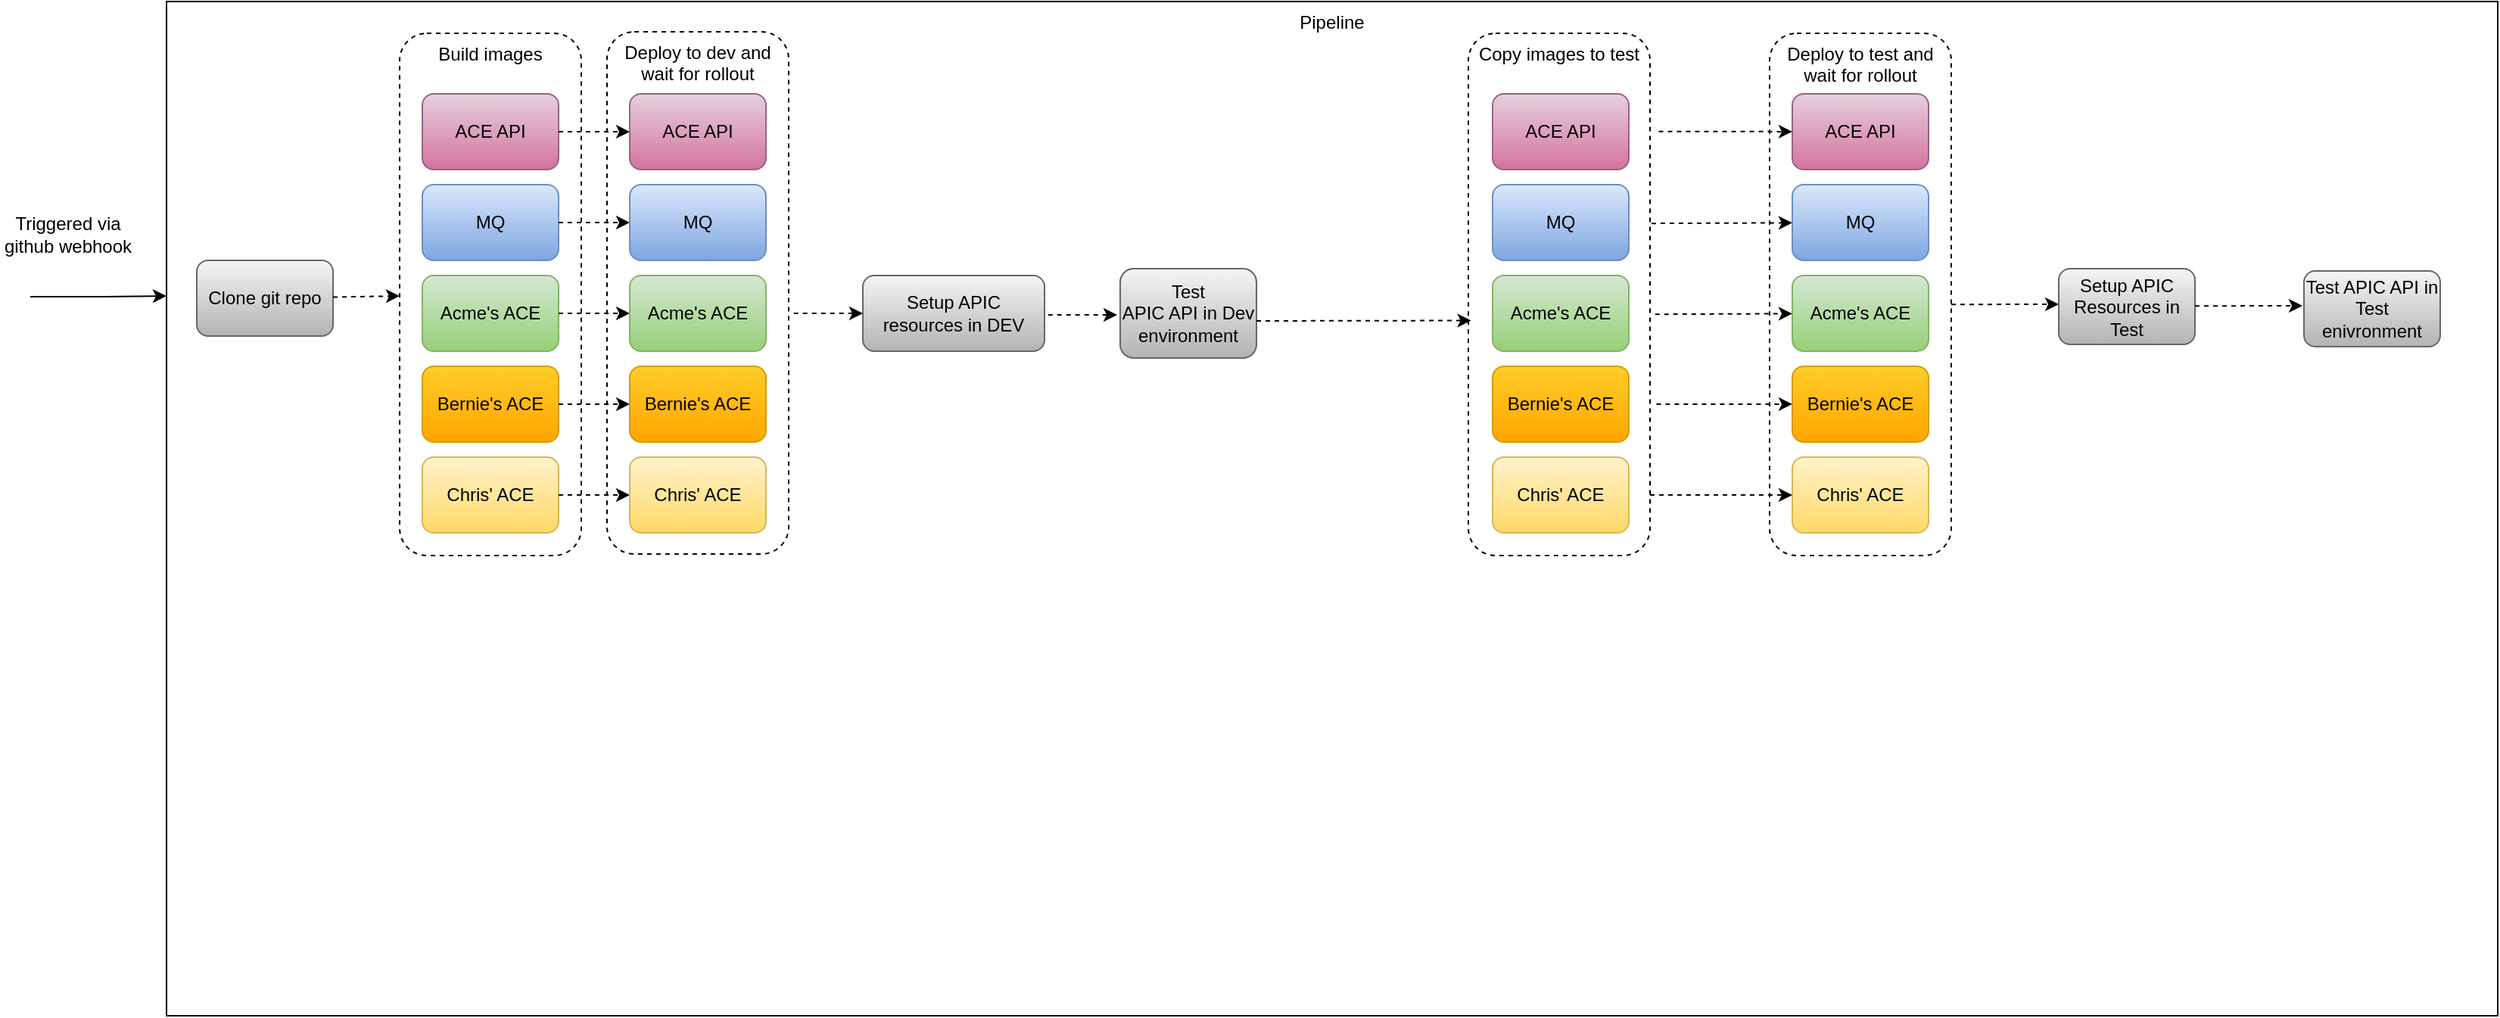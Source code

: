 <mxfile version="13.6.5" type="device"><diagram id="0oRl8QYMCCd52opnbRfL" name="Page-1"><mxGraphModel dx="1038" dy="1700" grid="1" gridSize="10" guides="1" tooltips="1" connect="1" arrows="1" fold="1" page="1" pageScale="1" pageWidth="827" pageHeight="1169" math="0" shadow="0"><root><mxCell id="0"/><mxCell id="1" parent="0"/><mxCell id="0cXmpUi7lcqEDwehor4P-1" value="Pipeline" style="rounded=0;whiteSpace=wrap;html=1;verticalAlign=top;" vertex="1" parent="1"><mxGeometry x="110" y="-1130" width="1540" height="670" as="geometry"/></mxCell><mxCell id="0cXmpUi7lcqEDwehor4P-2" value="Deploy to dev and wait for rollout" style="rounded=1;whiteSpace=wrap;html=1;verticalAlign=top;dashed=1;" vertex="1" parent="1"><mxGeometry x="401" y="-1110" width="120" height="345" as="geometry"/></mxCell><mxCell id="0cXmpUi7lcqEDwehor4P-3" value="Triggered via github webhook" style="text;html=1;strokeColor=none;fillColor=none;align=center;verticalAlign=middle;whiteSpace=wrap;rounded=0;" vertex="1" parent="1"><mxGeometry y="-986.5" width="90" height="20" as="geometry"/></mxCell><mxCell id="0cXmpUi7lcqEDwehor4P-4" value="Build images" style="rounded=1;whiteSpace=wrap;html=1;horizontal=1;verticalAlign=top;dashed=1;" vertex="1" parent="1"><mxGeometry x="264" y="-1109" width="120" height="345" as="geometry"/></mxCell><mxCell id="0cXmpUi7lcqEDwehor4P-5" value="ACE API" style="rounded=1;whiteSpace=wrap;html=1;fillColor=#e6d0de;strokeColor=#996185;gradientColor=#d5739d;" vertex="1" parent="1"><mxGeometry x="279" y="-1069" width="90" height="50" as="geometry"/></mxCell><mxCell id="0cXmpUi7lcqEDwehor4P-6" value="MQ" style="rounded=1;whiteSpace=wrap;html=1;fillColor=#dae8fc;strokeColor=#6c8ebf;gradientColor=#7ea6e0;" vertex="1" parent="1"><mxGeometry x="279" y="-1009" width="90" height="50" as="geometry"/></mxCell><mxCell id="0cXmpUi7lcqEDwehor4P-7" value="Acme's ACE" style="rounded=1;whiteSpace=wrap;html=1;fillColor=#d5e8d4;strokeColor=#82b366;gradientColor=#97d077;" vertex="1" parent="1"><mxGeometry x="279" y="-949" width="90" height="50" as="geometry"/></mxCell><mxCell id="0cXmpUi7lcqEDwehor4P-8" value="Bernie's ACE" style="rounded=1;whiteSpace=wrap;html=1;fillColor=#ffcd28;strokeColor=#d79b00;gradientColor=#ffa500;" vertex="1" parent="1"><mxGeometry x="279" y="-889" width="90" height="50" as="geometry"/></mxCell><mxCell id="0cXmpUi7lcqEDwehor4P-9" value="Chris' ACE" style="rounded=1;whiteSpace=wrap;html=1;fillColor=#fff2cc;strokeColor=#d6b656;gradientColor=#ffd966;" vertex="1" parent="1"><mxGeometry x="279" y="-829" width="90" height="50" as="geometry"/></mxCell><mxCell id="0cXmpUi7lcqEDwehor4P-10" style="edgeStyle=orthogonalEdgeStyle;rounded=0;orthogonalLoop=1;jettySize=auto;html=1;exitX=0.5;exitY=1;exitDx=0;exitDy=0;" edge="1" parent="1"><mxGeometry relative="1" as="geometry"><mxPoint x="522.5" y="-749" as="sourcePoint"/><mxPoint x="522.5" y="-749" as="targetPoint"/></mxGeometry></mxCell><mxCell id="0cXmpUi7lcqEDwehor4P-11" value="" style="endArrow=classic;html=1;dashed=1;" edge="1" parent="1" source="0cXmpUi7lcqEDwehor4P-6" target="0cXmpUi7lcqEDwehor4P-33"><mxGeometry width="50" height="50" relative="1" as="geometry"><mxPoint x="420" y="-929" as="sourcePoint"/><mxPoint x="470" y="-979" as="targetPoint"/></mxGeometry></mxCell><mxCell id="0cXmpUi7lcqEDwehor4P-12" value="" style="endArrow=classic;html=1;dashed=1;" edge="1" parent="1" source="0cXmpUi7lcqEDwehor4P-7" target="0cXmpUi7lcqEDwehor4P-34"><mxGeometry width="50" height="50" relative="1" as="geometry"><mxPoint x="430" y="-919" as="sourcePoint"/><mxPoint x="480" y="-969" as="targetPoint"/></mxGeometry></mxCell><mxCell id="0cXmpUi7lcqEDwehor4P-13" value="" style="endArrow=classic;html=1;dashed=1;" edge="1" parent="1" source="0cXmpUi7lcqEDwehor4P-8" target="0cXmpUi7lcqEDwehor4P-35"><mxGeometry width="50" height="50" relative="1" as="geometry"><mxPoint x="440" y="-909" as="sourcePoint"/><mxPoint x="490" y="-959" as="targetPoint"/></mxGeometry></mxCell><mxCell id="0cXmpUi7lcqEDwehor4P-14" value="" style="endArrow=classic;html=1;dashed=1;" edge="1" parent="1" source="0cXmpUi7lcqEDwehor4P-9" target="0cXmpUi7lcqEDwehor4P-36"><mxGeometry width="50" height="50" relative="1" as="geometry"><mxPoint x="450" y="-899" as="sourcePoint"/><mxPoint x="500" y="-949" as="targetPoint"/></mxGeometry></mxCell><mxCell id="0cXmpUi7lcqEDwehor4P-15" value="" style="endArrow=classic;html=1;dashed=1;" edge="1" parent="1" source="0cXmpUi7lcqEDwehor4P-5" target="0cXmpUi7lcqEDwehor4P-32"><mxGeometry width="50" height="50" relative="1" as="geometry"><mxPoint x="460" y="-889" as="sourcePoint"/><mxPoint x="510" y="-939" as="targetPoint"/></mxGeometry></mxCell><mxCell id="0cXmpUi7lcqEDwehor4P-16" value="Test&lt;br&gt;APIC API in Dev environment" style="rounded=1;whiteSpace=wrap;html=1;fillColor=#f5f5f5;strokeColor=#666666;gradientColor=#b3b3b3;" vertex="1" parent="1"><mxGeometry x="740" y="-953.5" width="90" height="59" as="geometry"/></mxCell><mxCell id="0cXmpUi7lcqEDwehor4P-17" value="" style="group;dashed=1;strokeColor=none;" vertex="1" connectable="0" parent="1"><mxGeometry x="636" y="-1109" width="120" height="345" as="geometry"/></mxCell><mxCell id="0cXmpUi7lcqEDwehor4P-18" value="" style="group" vertex="1" connectable="0" parent="0cXmpUi7lcqEDwehor4P-17"><mxGeometry x="533" width="120" height="345" as="geometry"/></mxCell><mxCell id="0cXmpUi7lcqEDwehor4P-19" value="Deploy to test and wait for rollout" style="rounded=1;whiteSpace=wrap;html=1;verticalAlign=top;dashed=1;" vertex="1" parent="0cXmpUi7lcqEDwehor4P-18"><mxGeometry width="120" height="345" as="geometry"/></mxCell><mxCell id="0cXmpUi7lcqEDwehor4P-20" value="ACE API" style="rounded=1;whiteSpace=wrap;html=1;fillColor=#e6d0de;strokeColor=#996185;gradientColor=#d5739d;" vertex="1" parent="0cXmpUi7lcqEDwehor4P-18"><mxGeometry x="15" y="40" width="90" height="50" as="geometry"/></mxCell><mxCell id="0cXmpUi7lcqEDwehor4P-21" value="MQ" style="rounded=1;whiteSpace=wrap;html=1;fillColor=#dae8fc;strokeColor=#6c8ebf;gradientColor=#7ea6e0;" vertex="1" parent="0cXmpUi7lcqEDwehor4P-18"><mxGeometry x="15" y="100" width="90" height="50" as="geometry"/></mxCell><mxCell id="0cXmpUi7lcqEDwehor4P-22" value="Acme's ACE" style="rounded=1;whiteSpace=wrap;html=1;fillColor=#d5e8d4;strokeColor=#82b366;gradientColor=#97d077;" vertex="1" parent="0cXmpUi7lcqEDwehor4P-18"><mxGeometry x="15" y="160" width="90" height="50" as="geometry"/></mxCell><mxCell id="0cXmpUi7lcqEDwehor4P-23" value="Bernie's ACE" style="rounded=1;whiteSpace=wrap;html=1;fillColor=#ffcd28;strokeColor=#d79b00;gradientColor=#ffa500;" vertex="1" parent="0cXmpUi7lcqEDwehor4P-18"><mxGeometry x="15" y="220" width="90" height="50" as="geometry"/></mxCell><mxCell id="0cXmpUi7lcqEDwehor4P-24" value="Chris' ACE" style="rounded=1;whiteSpace=wrap;html=1;fillColor=#fff2cc;strokeColor=#d6b656;gradientColor=#ffd966;" vertex="1" parent="0cXmpUi7lcqEDwehor4P-18"><mxGeometry x="15" y="280" width="90" height="50" as="geometry"/></mxCell><mxCell id="0cXmpUi7lcqEDwehor4P-25" value="" style="endArrow=classic;html=1;dashed=1;exitX=1.008;exitY=0.364;exitDx=0;exitDy=0;exitPerimeter=0;" edge="1" parent="1" source="0cXmpUi7lcqEDwehor4P-41" target="0cXmpUi7lcqEDwehor4P-21"><mxGeometry width="50" height="50" relative="1" as="geometry"><mxPoint x="914" y="-984" as="sourcePoint"/><mxPoint x="705" y="-979" as="targetPoint"/></mxGeometry></mxCell><mxCell id="0cXmpUi7lcqEDwehor4P-26" value="" style="endArrow=classic;html=1;dashed=1;exitX=1.028;exitY=0.538;exitDx=0;exitDy=0;exitPerimeter=0;" edge="1" parent="1" source="0cXmpUi7lcqEDwehor4P-41" target="0cXmpUi7lcqEDwehor4P-22"><mxGeometry width="50" height="50" relative="1" as="geometry"><mxPoint x="914" y="-924" as="sourcePoint"/><mxPoint x="715" y="-969" as="targetPoint"/></mxGeometry></mxCell><mxCell id="0cXmpUi7lcqEDwehor4P-27" value="" style="endArrow=classic;html=1;dashed=1;exitX=1.035;exitY=0.71;exitDx=0;exitDy=0;exitPerimeter=0;" edge="1" parent="1" source="0cXmpUi7lcqEDwehor4P-41" target="0cXmpUi7lcqEDwehor4P-23"><mxGeometry width="50" height="50" relative="1" as="geometry"><mxPoint x="914" y="-864" as="sourcePoint"/><mxPoint x="725" y="-959" as="targetPoint"/></mxGeometry></mxCell><mxCell id="0cXmpUi7lcqEDwehor4P-28" value="" style="endArrow=classic;html=1;dashed=1;exitX=1;exitY=0.884;exitDx=0;exitDy=0;exitPerimeter=0;" edge="1" parent="1" source="0cXmpUi7lcqEDwehor4P-41" target="0cXmpUi7lcqEDwehor4P-24"><mxGeometry width="50" height="50" relative="1" as="geometry"><mxPoint x="914" y="-804" as="sourcePoint"/><mxPoint x="735" y="-949" as="targetPoint"/></mxGeometry></mxCell><mxCell id="0cXmpUi7lcqEDwehor4P-29" value="" style="endArrow=classic;html=1;dashed=1;exitX=1.048;exitY=0.188;exitDx=0;exitDy=0;exitPerimeter=0;" edge="1" parent="1" source="0cXmpUi7lcqEDwehor4P-41" target="0cXmpUi7lcqEDwehor4P-20"><mxGeometry width="50" height="50" relative="1" as="geometry"><mxPoint x="914" y="-1044" as="sourcePoint"/><mxPoint x="745" y="-939" as="targetPoint"/></mxGeometry></mxCell><mxCell id="0cXmpUi7lcqEDwehor4P-30" value="Clone git repo" style="rounded=1;whiteSpace=wrap;html=1;fillColor=#f5f5f5;strokeColor=#666666;gradientColor=#b3b3b3;" vertex="1" parent="1"><mxGeometry x="130" y="-959" width="90" height="50" as="geometry"/></mxCell><mxCell id="0cXmpUi7lcqEDwehor4P-31" value="" style="endArrow=classic;html=1;dashed=1;" edge="1" parent="1" source="0cXmpUi7lcqEDwehor4P-30" target="0cXmpUi7lcqEDwehor4P-4"><mxGeometry width="50" height="50" relative="1" as="geometry"><mxPoint x="379" y="-974" as="sourcePoint"/><mxPoint x="270" y="-960" as="targetPoint"/></mxGeometry></mxCell><mxCell id="0cXmpUi7lcqEDwehor4P-32" value="ACE API" style="rounded=1;whiteSpace=wrap;html=1;fillColor=#e6d0de;strokeColor=#996185;gradientColor=#d5739d;" vertex="1" parent="1"><mxGeometry x="416" y="-1069" width="90" height="50" as="geometry"/></mxCell><mxCell id="0cXmpUi7lcqEDwehor4P-33" value="MQ" style="rounded=1;whiteSpace=wrap;html=1;fillColor=#dae8fc;strokeColor=#6c8ebf;gradientColor=#7ea6e0;" vertex="1" parent="1"><mxGeometry x="416" y="-1009" width="90" height="50" as="geometry"/></mxCell><mxCell id="0cXmpUi7lcqEDwehor4P-34" value="Acme's ACE" style="rounded=1;whiteSpace=wrap;html=1;fillColor=#d5e8d4;strokeColor=#82b366;gradientColor=#97d077;" vertex="1" parent="1"><mxGeometry x="416" y="-949" width="90" height="50" as="geometry"/></mxCell><mxCell id="0cXmpUi7lcqEDwehor4P-35" value="Bernie's ACE" style="rounded=1;whiteSpace=wrap;html=1;fillColor=#ffcd28;strokeColor=#d79b00;gradientColor=#ffa500;" vertex="1" parent="1"><mxGeometry x="416" y="-889" width="90" height="50" as="geometry"/></mxCell><mxCell id="0cXmpUi7lcqEDwehor4P-36" value="Chris' ACE" style="rounded=1;whiteSpace=wrap;html=1;fillColor=#fff2cc;strokeColor=#d6b656;gradientColor=#ffd966;" vertex="1" parent="1"><mxGeometry x="416" y="-829" width="90" height="50" as="geometry"/></mxCell><mxCell id="0cXmpUi7lcqEDwehor4P-37" value="Test APIC API in Test enivronment" style="rounded=1;whiteSpace=wrap;html=1;fillColor=#f5f5f5;strokeColor=#666666;gradientColor=#b3b3b3;" vertex="1" parent="1"><mxGeometry x="1522" y="-952" width="90" height="50" as="geometry"/></mxCell><mxCell id="0cXmpUi7lcqEDwehor4P-38" value="" style="endArrow=classic;html=1;dashed=1;" edge="1" parent="1"><mxGeometry width="50" height="50" relative="1" as="geometry"><mxPoint x="1289" y="-929.89" as="sourcePoint"/><mxPoint x="1360" y="-930" as="targetPoint"/></mxGeometry></mxCell><mxCell id="0cXmpUi7lcqEDwehor4P-39" value="" style="group" vertex="1" connectable="0" parent="1"><mxGeometry x="1153" y="-1109" width="120" height="345" as="geometry"/></mxCell><mxCell id="0cXmpUi7lcqEDwehor4P-40" value="" style="group" vertex="1" connectable="0" parent="0cXmpUi7lcqEDwehor4P-39"><mxGeometry x="-183" width="120" height="345" as="geometry"/></mxCell><mxCell id="0cXmpUi7lcqEDwehor4P-41" value="Copy images to test" style="rounded=1;whiteSpace=wrap;html=1;horizontal=1;verticalAlign=top;dashed=1;" vertex="1" parent="0cXmpUi7lcqEDwehor4P-40"><mxGeometry width="120" height="345" as="geometry"/></mxCell><mxCell id="0cXmpUi7lcqEDwehor4P-42" value="ACE API" style="rounded=1;whiteSpace=wrap;html=1;fillColor=#e6d0de;strokeColor=#996185;gradientColor=#d5739d;" vertex="1" parent="0cXmpUi7lcqEDwehor4P-40"><mxGeometry x="16" y="40" width="90" height="50" as="geometry"/></mxCell><mxCell id="0cXmpUi7lcqEDwehor4P-43" value="MQ" style="rounded=1;whiteSpace=wrap;html=1;fillColor=#dae8fc;strokeColor=#6c8ebf;gradientColor=#7ea6e0;" vertex="1" parent="0cXmpUi7lcqEDwehor4P-40"><mxGeometry x="16" y="100" width="90" height="50" as="geometry"/></mxCell><mxCell id="0cXmpUi7lcqEDwehor4P-44" value="Acme's ACE" style="rounded=1;whiteSpace=wrap;html=1;fillColor=#d5e8d4;strokeColor=#82b366;gradientColor=#97d077;" vertex="1" parent="0cXmpUi7lcqEDwehor4P-40"><mxGeometry x="16" y="160" width="90" height="50" as="geometry"/></mxCell><mxCell id="0cXmpUi7lcqEDwehor4P-45" value="Bernie's ACE" style="rounded=1;whiteSpace=wrap;html=1;fillColor=#ffcd28;strokeColor=#d79b00;gradientColor=#ffa500;" vertex="1" parent="0cXmpUi7lcqEDwehor4P-40"><mxGeometry x="16" y="220" width="90" height="50" as="geometry"/></mxCell><mxCell id="0cXmpUi7lcqEDwehor4P-46" value="Chris' ACE" style="rounded=1;whiteSpace=wrap;html=1;fillColor=#fff2cc;strokeColor=#d6b656;gradientColor=#ffd966;" vertex="1" parent="0cXmpUi7lcqEDwehor4P-40"><mxGeometry x="16" y="280" width="90" height="50" as="geometry"/></mxCell><mxCell id="0cXmpUi7lcqEDwehor4P-49" value="Setup APIC resources in DEV" style="rounded=1;whiteSpace=wrap;html=1;fillColor=#f5f5f5;strokeColor=#666666;gradientColor=#b3b3b3;" vertex="1" parent="1"><mxGeometry x="570" y="-949" width="120" height="50" as="geometry"/></mxCell><mxCell id="0cXmpUi7lcqEDwehor4P-50" value="" style="endArrow=classic;html=1;" edge="1" parent="1"><mxGeometry width="50" height="50" relative="1" as="geometry"><mxPoint x="20" y="-935" as="sourcePoint"/><mxPoint x="110" y="-935.493" as="targetPoint"/><Array as="points"><mxPoint x="70" y="-935"/></Array></mxGeometry></mxCell><mxCell id="0cXmpUi7lcqEDwehor4P-51" value="" style="endArrow=classic;html=1;strokeColor=#000000;exitX=1.028;exitY=0.539;exitDx=0;exitDy=0;exitPerimeter=0;dashed=1;" edge="1" parent="1" source="0cXmpUi7lcqEDwehor4P-2"><mxGeometry width="50" height="50" relative="1" as="geometry"><mxPoint x="530" y="-916.5" as="sourcePoint"/><mxPoint x="570" y="-924" as="targetPoint"/></mxGeometry></mxCell><mxCell id="0cXmpUi7lcqEDwehor4P-53" value="" style="endArrow=classic;html=1;dashed=1;strokeColor=#000000;entryX=0.015;entryY=0.55;entryDx=0;entryDy=0;entryPerimeter=0;" edge="1" parent="1" target="0cXmpUi7lcqEDwehor4P-41"><mxGeometry width="50" height="50" relative="1" as="geometry"><mxPoint x="830" y="-919" as="sourcePoint"/><mxPoint x="820" y="-970" as="targetPoint"/></mxGeometry></mxCell><mxCell id="0cXmpUi7lcqEDwehor4P-55" value="Setup APIC Resources in Test" style="rounded=1;whiteSpace=wrap;html=1;fillColor=#f5f5f5;strokeColor=#666666;gradientColor=#b3b3b3;" vertex="1" parent="1"><mxGeometry x="1360" y="-953.5" width="90" height="50" as="geometry"/></mxCell><mxCell id="0cXmpUi7lcqEDwehor4P-59" value="" style="endArrow=classic;html=1;strokeColor=#000000;exitX=1.028;exitY=0.539;exitDx=0;exitDy=0;exitPerimeter=0;dashed=1;" edge="1" parent="1"><mxGeometry width="50" height="50" relative="1" as="geometry"><mxPoint x="692.36" y="-923.045" as="sourcePoint"/><mxPoint x="738" y="-923" as="targetPoint"/></mxGeometry></mxCell><mxCell id="0cXmpUi7lcqEDwehor4P-60" value="" style="endArrow=classic;html=1;dashed=1;" edge="1" parent="1"><mxGeometry width="50" height="50" relative="1" as="geometry"><mxPoint x="1450" y="-928.89" as="sourcePoint"/><mxPoint x="1521" y="-929" as="targetPoint"/></mxGeometry></mxCell></root></mxGraphModel></diagram></mxfile>